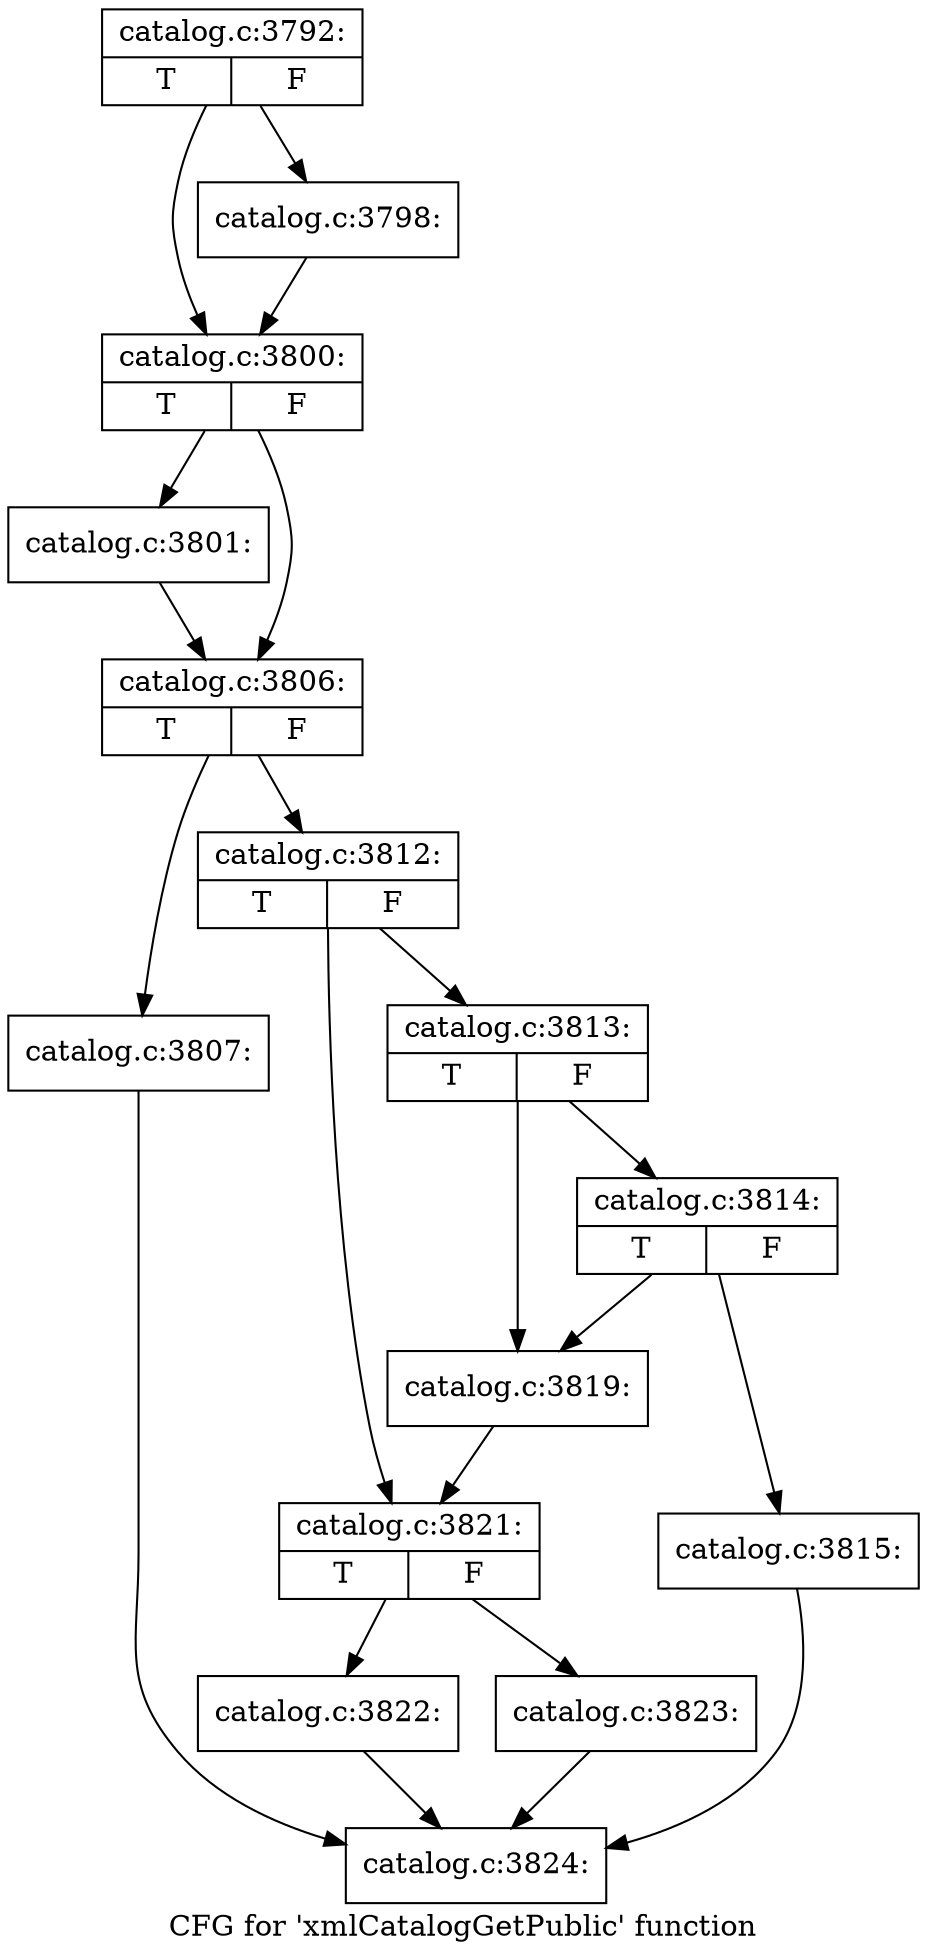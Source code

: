 digraph "CFG for 'xmlCatalogGetPublic' function" {
	label="CFG for 'xmlCatalogGetPublic' function";

	Node0x5650cc911cb0 [shape=record,label="{catalog.c:3792:|{<s0>T|<s1>F}}"];
	Node0x5650cc911cb0 -> Node0x5650cc913fa0;
	Node0x5650cc911cb0 -> Node0x5650cc913f50;
	Node0x5650cc913f50 [shape=record,label="{catalog.c:3798:}"];
	Node0x5650cc913f50 -> Node0x5650cc913fa0;
	Node0x5650cc913fa0 [shape=record,label="{catalog.c:3800:|{<s0>T|<s1>F}}"];
	Node0x5650cc913fa0 -> Node0x5650cc9142b0;
	Node0x5650cc913fa0 -> Node0x5650cc914300;
	Node0x5650cc9142b0 [shape=record,label="{catalog.c:3801:}"];
	Node0x5650cc9142b0 -> Node0x5650cc914300;
	Node0x5650cc914300 [shape=record,label="{catalog.c:3806:|{<s0>T|<s1>F}}"];
	Node0x5650cc914300 -> Node0x5650cc914c60;
	Node0x5650cc914300 -> Node0x5650cc914cb0;
	Node0x5650cc914c60 [shape=record,label="{catalog.c:3807:}"];
	Node0x5650cc914c60 -> Node0x5650cc90f3a0;
	Node0x5650cc914cb0 [shape=record,label="{catalog.c:3812:|{<s0>T|<s1>F}}"];
	Node0x5650cc914cb0 -> Node0x5650cc915110;
	Node0x5650cc914cb0 -> Node0x5650cc915160;
	Node0x5650cc915110 [shape=record,label="{catalog.c:3813:|{<s0>T|<s1>F}}"];
	Node0x5650cc915110 -> Node0x5650cc915910;
	Node0x5650cc915110 -> Node0x5650cc9158c0;
	Node0x5650cc915910 [shape=record,label="{catalog.c:3814:|{<s0>T|<s1>F}}"];
	Node0x5650cc915910 -> Node0x5650cc915870;
	Node0x5650cc915910 -> Node0x5650cc9158c0;
	Node0x5650cc915870 [shape=record,label="{catalog.c:3815:}"];
	Node0x5650cc915870 -> Node0x5650cc90f3a0;
	Node0x5650cc9158c0 [shape=record,label="{catalog.c:3819:}"];
	Node0x5650cc9158c0 -> Node0x5650cc915160;
	Node0x5650cc915160 [shape=record,label="{catalog.c:3821:|{<s0>T|<s1>F}}"];
	Node0x5650cc915160 -> Node0x5650cc916740;
	Node0x5650cc915160 -> Node0x5650cc916790;
	Node0x5650cc916740 [shape=record,label="{catalog.c:3822:}"];
	Node0x5650cc916740 -> Node0x5650cc90f3a0;
	Node0x5650cc916790 [shape=record,label="{catalog.c:3823:}"];
	Node0x5650cc916790 -> Node0x5650cc90f3a0;
	Node0x5650cc90f3a0 [shape=record,label="{catalog.c:3824:}"];
}
